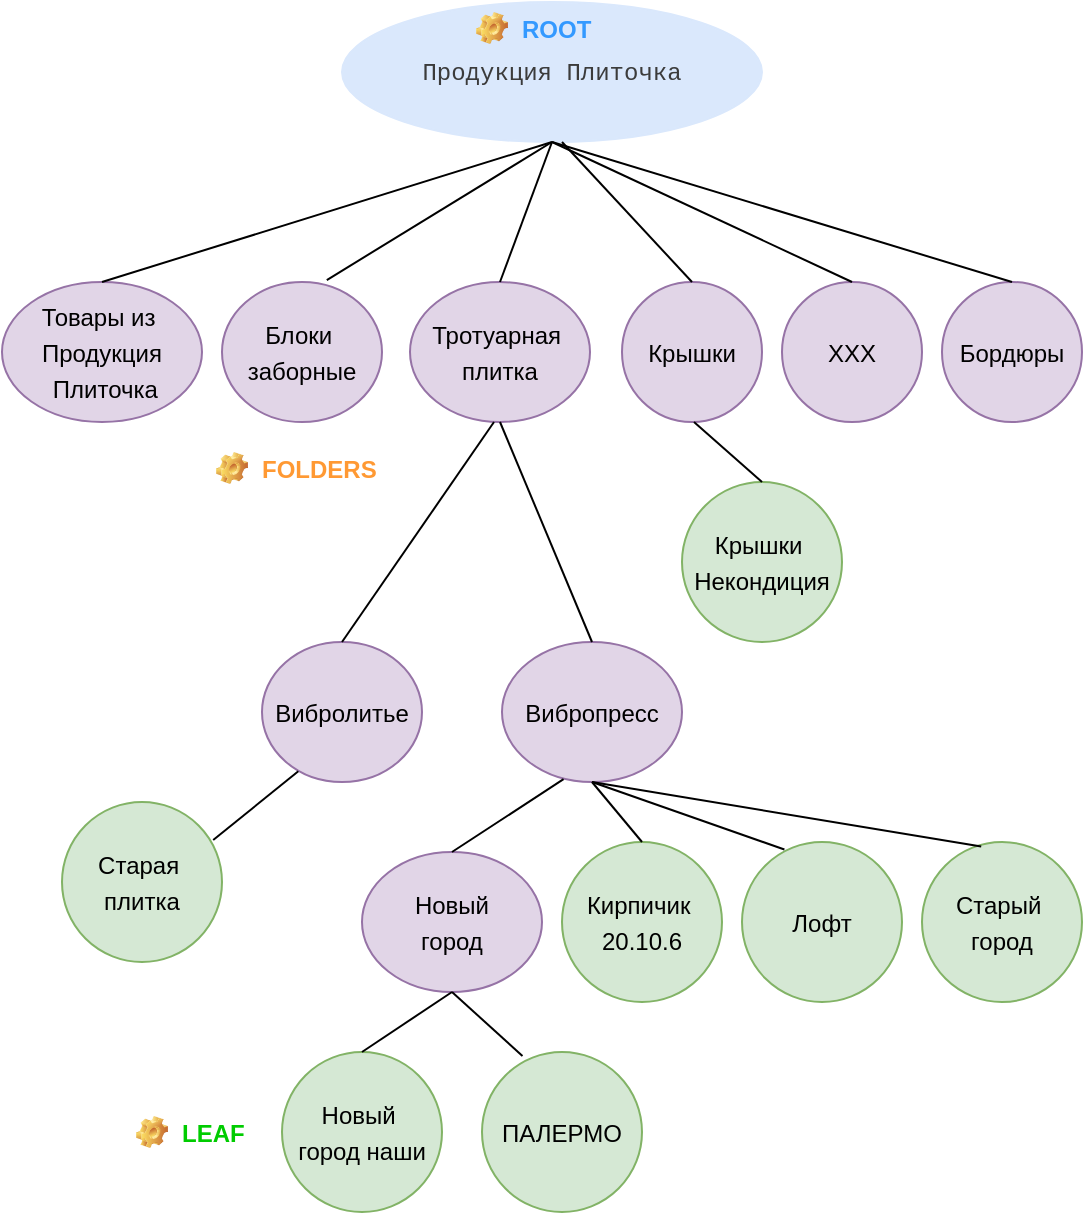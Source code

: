 <mxfile version="21.5.1" type="device">
  <diagram name="Страница 1" id="lVk9Px-xkpZWKN5TS4H4">
    <mxGraphModel dx="1036" dy="606" grid="1" gridSize="10" guides="1" tooltips="1" connect="1" arrows="1" fold="1" page="1" pageScale="1" pageWidth="827" pageHeight="1169" math="0" shadow="0">
      <root>
        <mxCell id="0" />
        <mxCell id="1" parent="0" />
        <mxCell id="qLjjrkmF7zRDrsset7Vm-2" value="&lt;div style=&quot;color: rgb(59, 59, 59); font-family: &amp;quot;Source Code Pro&amp;quot;, Consolas, &amp;quot;Courier New&amp;quot;, monospace; line-height: 20px;&quot;&gt;&lt;font style=&quot;font-size: 12px;&quot;&gt;Продукция Плиточка&lt;/font&gt;&lt;/div&gt;" style="ellipse;whiteSpace=wrap;html=1;align=center;fillColor=#dae8fc;strokeColor=#dae8fc;" vertex="1" parent="1">
          <mxGeometry x="290" y="20" width="210" height="70" as="geometry" />
        </mxCell>
        <mxCell id="qLjjrkmF7zRDrsset7Vm-3" value="&lt;div style=&quot;line-height: 18px;&quot;&gt;Товары&amp;nbsp;из&amp;nbsp;&lt;/div&gt;&lt;div style=&quot;line-height: 18px;&quot;&gt;Продукция&lt;/div&gt;&lt;div style=&quot;line-height: 18px;&quot;&gt;&amp;nbsp;Плиточка&lt;/div&gt;" style="ellipse;whiteSpace=wrap;html=1;align=center;fillColor=#e1d5e7;strokeColor=#9673a6;" vertex="1" parent="1">
          <mxGeometry x="120" y="160" width="100" height="70" as="geometry" />
        </mxCell>
        <mxCell id="qLjjrkmF7zRDrsset7Vm-4" value="&lt;div style=&quot;line-height: 18px;&quot;&gt;Блоки&amp;nbsp;&lt;/div&gt;&lt;div style=&quot;line-height: 18px;&quot;&gt;заборные&lt;/div&gt;" style="ellipse;whiteSpace=wrap;html=1;fillColor=#e1d5e7;strokeColor=#9673a6;" vertex="1" parent="1">
          <mxGeometry x="230" y="160" width="80" height="70" as="geometry" />
        </mxCell>
        <mxCell id="qLjjrkmF7zRDrsset7Vm-5" value="&lt;div style=&quot;line-height: 18px;&quot;&gt;&lt;div style=&quot;line-height: 18px;&quot;&gt;Тротуарная&amp;nbsp;&lt;/div&gt;&lt;div style=&quot;line-height: 18px;&quot;&gt;плитка&lt;/div&gt;&lt;/div&gt;" style="ellipse;whiteSpace=wrap;html=1;fillColor=#e1d5e7;strokeColor=#9673a6;" vertex="1" parent="1">
          <mxGeometry x="324" y="160" width="90" height="70" as="geometry" />
        </mxCell>
        <mxCell id="qLjjrkmF7zRDrsset7Vm-6" value="&lt;div style=&quot;line-height: 18px;&quot;&gt;Крышки&lt;/div&gt;" style="ellipse;whiteSpace=wrap;html=1;fillColor=#e1d5e7;strokeColor=#9673a6;" vertex="1" parent="1">
          <mxGeometry x="430" y="160" width="70" height="70" as="geometry" />
        </mxCell>
        <mxCell id="qLjjrkmF7zRDrsset7Vm-8" value="&lt;div style=&quot;line-height: 18px;&quot;&gt;&lt;div style=&quot;line-height: 18px;&quot;&gt;ХХХ&lt;/div&gt;&lt;/div&gt;" style="ellipse;whiteSpace=wrap;html=1;fillColor=#e1d5e7;strokeColor=#9673a6;" vertex="1" parent="1">
          <mxGeometry x="510" y="160" width="70" height="70" as="geometry" />
        </mxCell>
        <mxCell id="qLjjrkmF7zRDrsset7Vm-9" value="&lt;div style=&quot;line-height: 18px;&quot;&gt;&lt;div style=&quot;line-height: 18px;&quot;&gt;Бордюры&lt;/div&gt;&lt;/div&gt;" style="ellipse;whiteSpace=wrap;html=1;fillColor=#e1d5e7;strokeColor=#9673a6;" vertex="1" parent="1">
          <mxGeometry x="590" y="160" width="70" height="70" as="geometry" />
        </mxCell>
        <mxCell id="qLjjrkmF7zRDrsset7Vm-11" value="" style="endArrow=none;html=1;rounded=0;exitX=0.5;exitY=1;exitDx=0;exitDy=0;entryX=0.5;entryY=0;entryDx=0;entryDy=0;" edge="1" parent="1" source="qLjjrkmF7zRDrsset7Vm-2" target="qLjjrkmF7zRDrsset7Vm-3">
          <mxGeometry relative="1" as="geometry">
            <mxPoint x="330" y="310" as="sourcePoint" />
            <mxPoint x="490" y="310" as="targetPoint" />
          </mxGeometry>
        </mxCell>
        <mxCell id="qLjjrkmF7zRDrsset7Vm-12" value="" style="endArrow=none;html=1;rounded=0;exitX=0.5;exitY=1;exitDx=0;exitDy=0;entryX=0.655;entryY=-0.014;entryDx=0;entryDy=0;entryPerimeter=0;" edge="1" parent="1" source="qLjjrkmF7zRDrsset7Vm-2" target="qLjjrkmF7zRDrsset7Vm-4">
          <mxGeometry relative="1" as="geometry">
            <mxPoint x="405" y="100" as="sourcePoint" />
            <mxPoint x="180" y="170" as="targetPoint" />
          </mxGeometry>
        </mxCell>
        <mxCell id="qLjjrkmF7zRDrsset7Vm-13" value="" style="endArrow=none;html=1;rounded=0;exitX=0.5;exitY=1;exitDx=0;exitDy=0;entryX=0.5;entryY=0;entryDx=0;entryDy=0;" edge="1" parent="1" source="qLjjrkmF7zRDrsset7Vm-2" target="qLjjrkmF7zRDrsset7Vm-5">
          <mxGeometry relative="1" as="geometry">
            <mxPoint x="405" y="100" as="sourcePoint" />
            <mxPoint x="292" y="169" as="targetPoint" />
          </mxGeometry>
        </mxCell>
        <mxCell id="qLjjrkmF7zRDrsset7Vm-14" value="" style="endArrow=none;html=1;rounded=0;entryX=0.5;entryY=0;entryDx=0;entryDy=0;" edge="1" parent="1" target="qLjjrkmF7zRDrsset7Vm-6">
          <mxGeometry relative="1" as="geometry">
            <mxPoint x="400" y="90" as="sourcePoint" />
            <mxPoint x="379" y="170" as="targetPoint" />
          </mxGeometry>
        </mxCell>
        <mxCell id="qLjjrkmF7zRDrsset7Vm-15" value="" style="endArrow=none;html=1;rounded=0;exitX=0.5;exitY=1;exitDx=0;exitDy=0;entryX=0.5;entryY=0;entryDx=0;entryDy=0;" edge="1" parent="1" source="qLjjrkmF7zRDrsset7Vm-2" target="qLjjrkmF7zRDrsset7Vm-8">
          <mxGeometry relative="1" as="geometry">
            <mxPoint x="410" y="100" as="sourcePoint" />
            <mxPoint x="475" y="170" as="targetPoint" />
          </mxGeometry>
        </mxCell>
        <mxCell id="qLjjrkmF7zRDrsset7Vm-16" value="" style="endArrow=none;html=1;rounded=0;exitX=0.5;exitY=1;exitDx=0;exitDy=0;entryX=0.5;entryY=0;entryDx=0;entryDy=0;" edge="1" parent="1" source="qLjjrkmF7zRDrsset7Vm-2" target="qLjjrkmF7zRDrsset7Vm-9">
          <mxGeometry relative="1" as="geometry">
            <mxPoint x="405" y="100" as="sourcePoint" />
            <mxPoint x="555" y="170" as="targetPoint" />
          </mxGeometry>
        </mxCell>
        <mxCell id="qLjjrkmF7zRDrsset7Vm-17" value="&lt;div style=&quot;line-height: 18px;&quot;&gt;&lt;div style=&quot;line-height: 18px;&quot;&gt;Крышки&amp;nbsp;&lt;/div&gt;&lt;div style=&quot;line-height: 18px;&quot;&gt;Некондиция&lt;/div&gt;&lt;/div&gt;" style="ellipse;whiteSpace=wrap;html=1;fillColor=#d5e8d4;strokeColor=#82b366;" vertex="1" parent="1">
          <mxGeometry x="460" y="260" width="80" height="80" as="geometry" />
        </mxCell>
        <mxCell id="qLjjrkmF7zRDrsset7Vm-18" value="" style="endArrow=none;html=1;rounded=0;exitX=0.5;exitY=1;exitDx=0;exitDy=0;entryX=0.5;entryY=0;entryDx=0;entryDy=0;" edge="1" parent="1" target="qLjjrkmF7zRDrsset7Vm-17">
          <mxGeometry relative="1" as="geometry">
            <mxPoint x="466" y="230" as="sourcePoint" />
            <mxPoint x="440" y="300" as="targetPoint" />
          </mxGeometry>
        </mxCell>
        <mxCell id="qLjjrkmF7zRDrsset7Vm-19" value="&lt;div style=&quot;line-height: 18px;&quot;&gt;&lt;div style=&quot;line-height: 18px;&quot;&gt;&lt;div style=&quot;line-height: 18px;&quot;&gt;Вибролитье&lt;/div&gt;&lt;/div&gt;&lt;/div&gt;" style="ellipse;whiteSpace=wrap;html=1;fillColor=#e1d5e7;strokeColor=#9673a6;" vertex="1" parent="1">
          <mxGeometry x="250" y="340" width="80" height="70" as="geometry" />
        </mxCell>
        <mxCell id="qLjjrkmF7zRDrsset7Vm-20" value="&lt;div style=&quot;line-height: 18px;&quot;&gt;&lt;div style=&quot;line-height: 18px;&quot;&gt;&lt;div style=&quot;line-height: 18px;&quot;&gt;Вибропресс&lt;/div&gt;&lt;/div&gt;&lt;/div&gt;" style="ellipse;whiteSpace=wrap;html=1;fillColor=#e1d5e7;strokeColor=#9673a6;" vertex="1" parent="1">
          <mxGeometry x="370" y="340" width="90" height="70" as="geometry" />
        </mxCell>
        <mxCell id="qLjjrkmF7zRDrsset7Vm-21" value="" style="endArrow=none;html=1;rounded=0;exitX=0.5;exitY=1;exitDx=0;exitDy=0;entryX=0.5;entryY=0;entryDx=0;entryDy=0;" edge="1" parent="1" target="qLjjrkmF7zRDrsset7Vm-19">
          <mxGeometry relative="1" as="geometry">
            <mxPoint x="366" y="230" as="sourcePoint" />
            <mxPoint x="340" y="300" as="targetPoint" />
          </mxGeometry>
        </mxCell>
        <mxCell id="qLjjrkmF7zRDrsset7Vm-22" value="" style="endArrow=none;html=1;rounded=0;exitX=0.5;exitY=1;exitDx=0;exitDy=0;entryX=0.5;entryY=0;entryDx=0;entryDy=0;" edge="1" parent="1" source="qLjjrkmF7zRDrsset7Vm-5" target="qLjjrkmF7zRDrsset7Vm-20">
          <mxGeometry relative="1" as="geometry">
            <mxPoint x="376" y="240" as="sourcePoint" />
            <mxPoint x="305" y="350" as="targetPoint" />
          </mxGeometry>
        </mxCell>
        <mxCell id="qLjjrkmF7zRDrsset7Vm-23" value="&lt;div style=&quot;line-height: 18px;&quot;&gt;&lt;div style=&quot;line-height: 18px;&quot;&gt;&lt;div style=&quot;line-height: 18px;&quot;&gt;Старая&amp;nbsp;&lt;/div&gt;&lt;div style=&quot;line-height: 18px;&quot;&gt;плитка&lt;/div&gt;&lt;/div&gt;&lt;/div&gt;" style="ellipse;whiteSpace=wrap;html=1;fillColor=#d5e8d4;strokeColor=#82b366;" vertex="1" parent="1">
          <mxGeometry x="150" y="420" width="80" height="80" as="geometry" />
        </mxCell>
        <mxCell id="qLjjrkmF7zRDrsset7Vm-24" value="" style="endArrow=none;html=1;rounded=0;exitX=0.227;exitY=0.923;exitDx=0;exitDy=0;entryX=0.945;entryY=0.238;entryDx=0;entryDy=0;entryPerimeter=0;exitPerimeter=0;" edge="1" parent="1" source="qLjjrkmF7zRDrsset7Vm-19" target="qLjjrkmF7zRDrsset7Vm-23">
          <mxGeometry relative="1" as="geometry">
            <mxPoint x="281" y="410" as="sourcePoint" />
            <mxPoint x="210" y="520" as="targetPoint" />
          </mxGeometry>
        </mxCell>
        <mxCell id="qLjjrkmF7zRDrsset7Vm-25" value="&lt;div style=&quot;line-height: 18px;&quot;&gt;&lt;div style=&quot;line-height: 18px;&quot;&gt;&lt;div style=&quot;line-height: 18px;&quot;&gt;&lt;div style=&quot;line-height: 18px;&quot;&gt;Старый&amp;nbsp;&lt;/div&gt;&lt;div style=&quot;line-height: 18px;&quot;&gt;город&lt;/div&gt;&lt;/div&gt;&lt;/div&gt;&lt;/div&gt;" style="ellipse;whiteSpace=wrap;html=1;fillColor=#d5e8d4;strokeColor=#82b366;" vertex="1" parent="1">
          <mxGeometry x="580" y="440" width="80" height="80" as="geometry" />
        </mxCell>
        <mxCell id="qLjjrkmF7zRDrsset7Vm-26" value="&lt;div style=&quot;line-height: 18px;&quot;&gt;&lt;div style=&quot;line-height: 18px;&quot;&gt;&lt;div style=&quot;line-height: 18px;&quot;&gt;&lt;div style=&quot;line-height: 18px;&quot;&gt;Лофт&lt;/div&gt;&lt;/div&gt;&lt;/div&gt;&lt;/div&gt;" style="ellipse;whiteSpace=wrap;html=1;fillColor=#d5e8d4;strokeColor=#82b366;" vertex="1" parent="1">
          <mxGeometry x="490" y="440" width="80" height="80" as="geometry" />
        </mxCell>
        <mxCell id="qLjjrkmF7zRDrsset7Vm-27" value="&lt;div style=&quot;line-height: 18px;&quot;&gt;&lt;div style=&quot;line-height: 18px;&quot;&gt;&lt;div style=&quot;line-height: 18px;&quot;&gt;&lt;div style=&quot;line-height: 18px;&quot;&gt;Кирпичик&amp;nbsp;&lt;/div&gt;&lt;div style=&quot;line-height: 18px;&quot;&gt;20.10.6&lt;/div&gt;&lt;/div&gt;&lt;/div&gt;&lt;/div&gt;" style="ellipse;whiteSpace=wrap;html=1;fillColor=#d5e8d4;strokeColor=#82b366;" vertex="1" parent="1">
          <mxGeometry x="400" y="440" width="80" height="80" as="geometry" />
        </mxCell>
        <mxCell id="qLjjrkmF7zRDrsset7Vm-28" value="&lt;div style=&quot;line-height: 18px;&quot;&gt;&lt;div style=&quot;line-height: 18px;&quot;&gt;&lt;div style=&quot;line-height: 18px;&quot;&gt;Новый&lt;/div&gt;&lt;div style=&quot;line-height: 18px;&quot;&gt;город&lt;/div&gt;&lt;/div&gt;&lt;/div&gt;" style="ellipse;whiteSpace=wrap;html=1;fillColor=#e1d5e7;strokeColor=#9673a6;" vertex="1" parent="1">
          <mxGeometry x="300" y="445" width="90" height="70" as="geometry" />
        </mxCell>
        <mxCell id="qLjjrkmF7zRDrsset7Vm-29" value="" style="endArrow=none;html=1;rounded=0;exitX=0.342;exitY=0.98;exitDx=0;exitDy=0;entryX=0.5;entryY=0;entryDx=0;entryDy=0;exitPerimeter=0;" edge="1" parent="1" source="qLjjrkmF7zRDrsset7Vm-20" target="qLjjrkmF7zRDrsset7Vm-28">
          <mxGeometry relative="1" as="geometry">
            <mxPoint x="278" y="415" as="sourcePoint" />
            <mxPoint x="236" y="449" as="targetPoint" />
          </mxGeometry>
        </mxCell>
        <mxCell id="qLjjrkmF7zRDrsset7Vm-30" value="" style="endArrow=none;html=1;rounded=0;exitX=0.5;exitY=1;exitDx=0;exitDy=0;entryX=0.5;entryY=0;entryDx=0;entryDy=0;" edge="1" parent="1" source="qLjjrkmF7zRDrsset7Vm-20" target="qLjjrkmF7zRDrsset7Vm-27">
          <mxGeometry relative="1" as="geometry">
            <mxPoint x="411" y="419" as="sourcePoint" />
            <mxPoint x="355" y="455" as="targetPoint" />
          </mxGeometry>
        </mxCell>
        <mxCell id="qLjjrkmF7zRDrsset7Vm-31" value="" style="endArrow=none;html=1;rounded=0;exitX=0.5;exitY=1;exitDx=0;exitDy=0;entryX=0.265;entryY=0.047;entryDx=0;entryDy=0;entryPerimeter=0;" edge="1" parent="1" source="qLjjrkmF7zRDrsset7Vm-20" target="qLjjrkmF7zRDrsset7Vm-26">
          <mxGeometry relative="1" as="geometry">
            <mxPoint x="425" y="420" as="sourcePoint" />
            <mxPoint x="450" y="450" as="targetPoint" />
          </mxGeometry>
        </mxCell>
        <mxCell id="qLjjrkmF7zRDrsset7Vm-32" value="" style="endArrow=none;html=1;rounded=0;exitX=0.5;exitY=1;exitDx=0;exitDy=0;entryX=0.37;entryY=0.028;entryDx=0;entryDy=0;entryPerimeter=0;" edge="1" parent="1" source="qLjjrkmF7zRDrsset7Vm-20" target="qLjjrkmF7zRDrsset7Vm-25">
          <mxGeometry relative="1" as="geometry">
            <mxPoint x="425" y="420" as="sourcePoint" />
            <mxPoint x="600" y="440" as="targetPoint" />
          </mxGeometry>
        </mxCell>
        <mxCell id="qLjjrkmF7zRDrsset7Vm-33" value="&lt;div style=&quot;line-height: 18px;&quot;&gt;&lt;div style=&quot;line-height: 18px;&quot;&gt;&lt;div style=&quot;line-height: 18px;&quot;&gt;&lt;div style=&quot;line-height: 18px;&quot;&gt;Новый&amp;nbsp;&lt;/div&gt;&lt;div style=&quot;line-height: 18px;&quot;&gt;город&amp;nbsp;наши&lt;/div&gt;&lt;/div&gt;&lt;/div&gt;&lt;/div&gt;" style="ellipse;whiteSpace=wrap;html=1;fillColor=#d5e8d4;strokeColor=#82b366;" vertex="1" parent="1">
          <mxGeometry x="260" y="545" width="80" height="80" as="geometry" />
        </mxCell>
        <mxCell id="qLjjrkmF7zRDrsset7Vm-34" value="&lt;div style=&quot;line-height: 18px;&quot;&gt;&lt;div style=&quot;line-height: 18px;&quot;&gt;&lt;div style=&quot;line-height: 18px;&quot;&gt;&lt;div style=&quot;line-height: 18px;&quot;&gt;ПАЛЕРМО&lt;/div&gt;&lt;/div&gt;&lt;/div&gt;&lt;/div&gt;" style="ellipse;whiteSpace=wrap;html=1;fillColor=#d5e8d4;strokeColor=#82b366;" vertex="1" parent="1">
          <mxGeometry x="360" y="545" width="80" height="80" as="geometry" />
        </mxCell>
        <mxCell id="qLjjrkmF7zRDrsset7Vm-35" value="" style="endArrow=none;html=1;rounded=0;exitX=0.5;exitY=1;exitDx=0;exitDy=0;entryX=0.5;entryY=0;entryDx=0;entryDy=0;" edge="1" parent="1" source="qLjjrkmF7zRDrsset7Vm-28" target="qLjjrkmF7zRDrsset7Vm-33">
          <mxGeometry relative="1" as="geometry">
            <mxPoint x="278" y="415" as="sourcePoint" />
            <mxPoint x="236" y="449" as="targetPoint" />
          </mxGeometry>
        </mxCell>
        <mxCell id="qLjjrkmF7zRDrsset7Vm-36" value="" style="endArrow=none;html=1;rounded=0;exitX=0.5;exitY=1;exitDx=0;exitDy=0;entryX=0.253;entryY=0.025;entryDx=0;entryDy=0;entryPerimeter=0;" edge="1" parent="1" source="qLjjrkmF7zRDrsset7Vm-28" target="qLjjrkmF7zRDrsset7Vm-34">
          <mxGeometry relative="1" as="geometry">
            <mxPoint x="355" y="525" as="sourcePoint" />
            <mxPoint x="310" y="555" as="targetPoint" />
          </mxGeometry>
        </mxCell>
        <mxCell id="qLjjrkmF7zRDrsset7Vm-37" value="&lt;b&gt;&lt;font color=&quot;#3399ff&quot;&gt;ROOT&lt;/font&gt;&lt;/b&gt;" style="label;fontStyle=0;strokeColor=none;fillColor=none;align=left;verticalAlign=top;overflow=hidden;spacingLeft=28;spacingRight=4;rotatable=0;points=[[0,0.5],[1,0.5]];portConstraint=eastwest;imageWidth=16;imageHeight=16;whiteSpace=wrap;html=1;image=img/clipart/Gear_128x128.png" vertex="1" parent="1">
          <mxGeometry x="350" y="20" width="120" height="26" as="geometry" />
        </mxCell>
        <mxCell id="qLjjrkmF7zRDrsset7Vm-38" value="&lt;b&gt;&lt;font color=&quot;#ff9933&quot;&gt;FOLDERS&lt;/font&gt;&lt;/b&gt;" style="label;fontStyle=0;strokeColor=none;fillColor=none;align=left;verticalAlign=top;overflow=hidden;spacingLeft=28;spacingRight=4;rotatable=0;points=[[0,0.5],[1,0.5]];portConstraint=eastwest;imageWidth=16;imageHeight=16;whiteSpace=wrap;html=1;image=img/clipart/Gear_128x128.png" vertex="1" parent="1">
          <mxGeometry x="220" y="240" width="120" height="26" as="geometry" />
        </mxCell>
        <mxCell id="qLjjrkmF7zRDrsset7Vm-39" value="&lt;b&gt;&lt;font color=&quot;#00cc00&quot;&gt;LEAF&lt;/font&gt;&lt;/b&gt;" style="label;fontStyle=0;strokeColor=none;fillColor=none;align=left;verticalAlign=top;overflow=hidden;spacingLeft=28;spacingRight=4;rotatable=0;points=[[0,0.5],[1,0.5]];portConstraint=eastwest;imageWidth=16;imageHeight=16;whiteSpace=wrap;html=1;image=img/clipart/Gear_128x128.png" vertex="1" parent="1">
          <mxGeometry x="180" y="572" width="120" height="26" as="geometry" />
        </mxCell>
      </root>
    </mxGraphModel>
  </diagram>
</mxfile>
